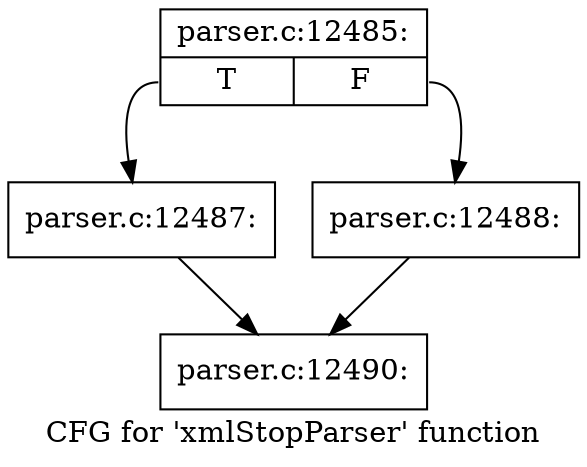 digraph "CFG for 'xmlStopParser' function" {
	label="CFG for 'xmlStopParser' function";

	Node0x55d73be09df0 [shape=record,label="{parser.c:12485:|{<s0>T|<s1>F}}"];
	Node0x55d73be09df0:s0 -> Node0x55d73be09920;
	Node0x55d73be09df0:s1 -> Node0x55d73be0d220;
	Node0x55d73be09920 [shape=record,label="{parser.c:12487:}"];
	Node0x55d73be09920 -> Node0x55d73be0be40;
	Node0x55d73be0d220 [shape=record,label="{parser.c:12488:}"];
	Node0x55d73be0d220 -> Node0x55d73be0be40;
	Node0x55d73be0be40 [shape=record,label="{parser.c:12490:}"];
}
